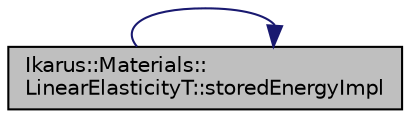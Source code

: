 digraph "Ikarus::Materials::LinearElasticityT::storedEnergyImpl"
{
 // LATEX_PDF_SIZE
  edge [fontname="Helvetica",fontsize="10",labelfontname="Helvetica",labelfontsize="10"];
  node [fontname="Helvetica",fontsize="10",shape=record];
  rankdir="RL";
  Node1 [label="Ikarus::Materials::\lLinearElasticityT::storedEnergyImpl",height=0.2,width=0.4,color="black", fillcolor="grey75", style="filled", fontcolor="black",tooltip="Calculates the stored energy in the material."];
  Node1 -> Node1 [dir="back",color="midnightblue",fontsize="10",style="solid",fontname="Helvetica"];
}
